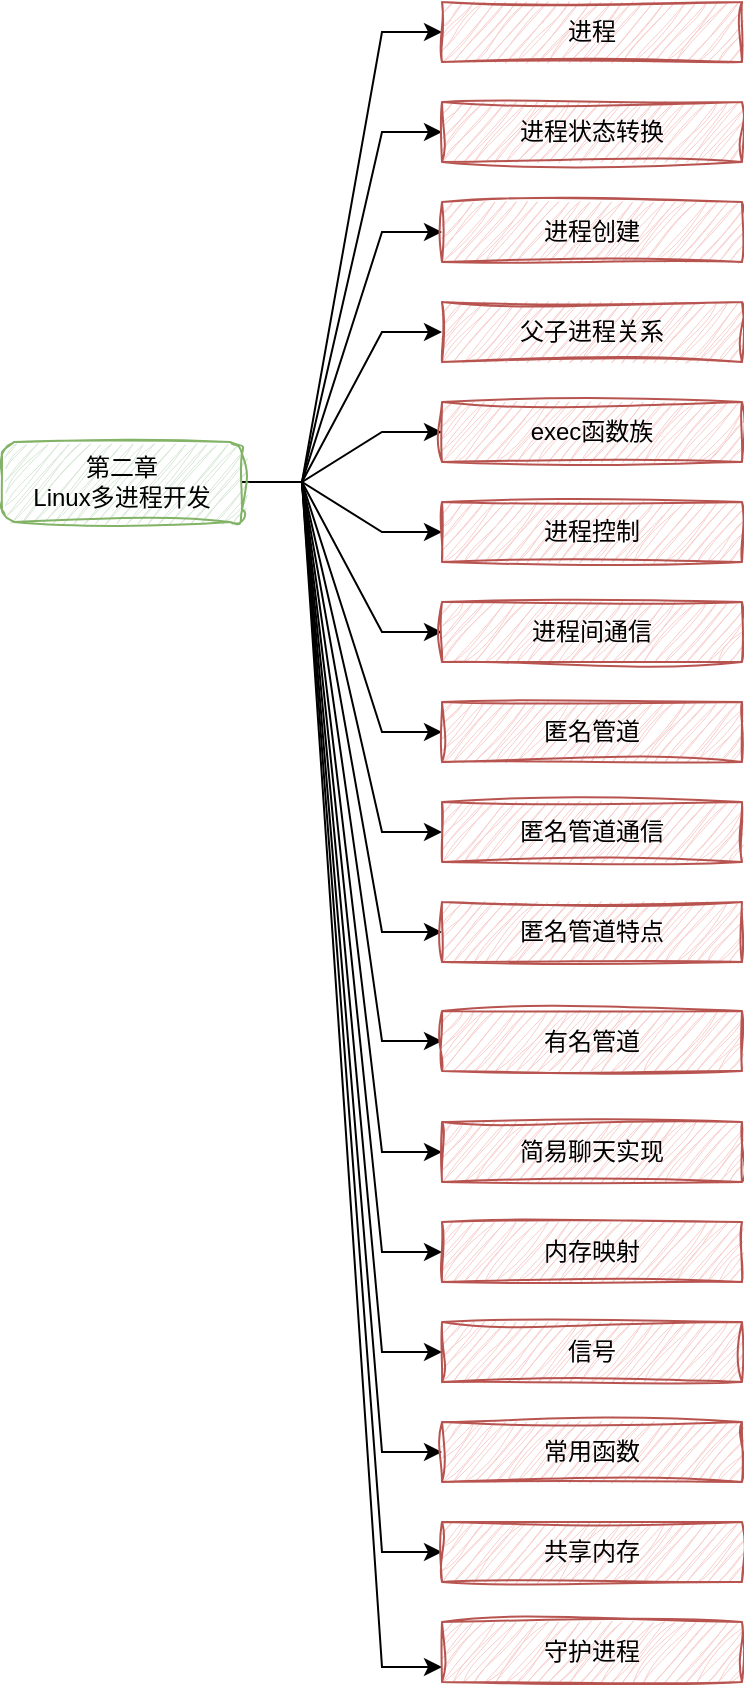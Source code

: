 <mxfile version="22.0.4" type="github">
  <diagram name="第 1 页" id="2bs5ZyLC9dE2MSnKkybB">
    <mxGraphModel dx="1426" dy="751" grid="1" gridSize="10" guides="1" tooltips="1" connect="1" arrows="1" fold="1" page="1" pageScale="1" pageWidth="827" pageHeight="1169" math="0" shadow="0">
      <root>
        <mxCell id="0" />
        <mxCell id="1" parent="0" />
        <mxCell id="sGKTkstdBS1jnYtq7SaR-38" style="edgeStyle=entityRelationEdgeStyle;rounded=0;orthogonalLoop=1;jettySize=auto;html=1;exitX=1;exitY=0.5;exitDx=0;exitDy=0;entryX=0;entryY=0.5;entryDx=0;entryDy=0;" parent="1" source="sGKTkstdBS1jnYtq7SaR-1" target="sGKTkstdBS1jnYtq7SaR-2" edge="1">
          <mxGeometry relative="1" as="geometry" />
        </mxCell>
        <mxCell id="sGKTkstdBS1jnYtq7SaR-39" style="edgeStyle=entityRelationEdgeStyle;rounded=0;orthogonalLoop=1;jettySize=auto;html=1;exitX=1;exitY=0.5;exitDx=0;exitDy=0;" parent="1" source="sGKTkstdBS1jnYtq7SaR-1" target="sGKTkstdBS1jnYtq7SaR-3" edge="1">
          <mxGeometry relative="1" as="geometry" />
        </mxCell>
        <mxCell id="sGKTkstdBS1jnYtq7SaR-40" style="edgeStyle=entityRelationEdgeStyle;rounded=0;orthogonalLoop=1;jettySize=auto;html=1;exitX=1;exitY=0.5;exitDx=0;exitDy=0;" parent="1" source="sGKTkstdBS1jnYtq7SaR-1" target="sGKTkstdBS1jnYtq7SaR-4" edge="1">
          <mxGeometry relative="1" as="geometry" />
        </mxCell>
        <mxCell id="sGKTkstdBS1jnYtq7SaR-41" style="edgeStyle=entityRelationEdgeStyle;rounded=0;orthogonalLoop=1;jettySize=auto;html=1;exitX=1;exitY=0.5;exitDx=0;exitDy=0;" parent="1" source="sGKTkstdBS1jnYtq7SaR-1" target="sGKTkstdBS1jnYtq7SaR-11" edge="1">
          <mxGeometry relative="1" as="geometry" />
        </mxCell>
        <mxCell id="sGKTkstdBS1jnYtq7SaR-42" style="edgeStyle=entityRelationEdgeStyle;rounded=0;orthogonalLoop=1;jettySize=auto;html=1;exitX=1;exitY=0.5;exitDx=0;exitDy=0;" parent="1" source="sGKTkstdBS1jnYtq7SaR-1" target="sGKTkstdBS1jnYtq7SaR-12" edge="1">
          <mxGeometry relative="1" as="geometry" />
        </mxCell>
        <mxCell id="sGKTkstdBS1jnYtq7SaR-43" style="edgeStyle=entityRelationEdgeStyle;rounded=0;orthogonalLoop=1;jettySize=auto;html=1;exitX=1;exitY=0.5;exitDx=0;exitDy=0;entryX=0;entryY=0.5;entryDx=0;entryDy=0;" parent="1" source="sGKTkstdBS1jnYtq7SaR-1" target="sGKTkstdBS1jnYtq7SaR-13" edge="1">
          <mxGeometry relative="1" as="geometry" />
        </mxCell>
        <mxCell id="sGKTkstdBS1jnYtq7SaR-44" style="edgeStyle=entityRelationEdgeStyle;rounded=0;orthogonalLoop=1;jettySize=auto;html=1;exitX=1;exitY=0.5;exitDx=0;exitDy=0;entryX=0;entryY=0.5;entryDx=0;entryDy=0;" parent="1" source="sGKTkstdBS1jnYtq7SaR-1" target="sGKTkstdBS1jnYtq7SaR-14" edge="1">
          <mxGeometry relative="1" as="geometry" />
        </mxCell>
        <mxCell id="sGKTkstdBS1jnYtq7SaR-45" style="edgeStyle=entityRelationEdgeStyle;rounded=0;orthogonalLoop=1;jettySize=auto;html=1;exitX=1;exitY=0.5;exitDx=0;exitDy=0;entryX=0;entryY=0.5;entryDx=0;entryDy=0;" parent="1" source="sGKTkstdBS1jnYtq7SaR-1" target="sGKTkstdBS1jnYtq7SaR-15" edge="1">
          <mxGeometry relative="1" as="geometry" />
        </mxCell>
        <mxCell id="sGKTkstdBS1jnYtq7SaR-46" style="edgeStyle=entityRelationEdgeStyle;rounded=0;orthogonalLoop=1;jettySize=auto;html=1;exitX=1;exitY=0.5;exitDx=0;exitDy=0;entryX=0;entryY=0.5;entryDx=0;entryDy=0;" parent="1" source="sGKTkstdBS1jnYtq7SaR-1" target="sGKTkstdBS1jnYtq7SaR-16" edge="1">
          <mxGeometry relative="1" as="geometry" />
        </mxCell>
        <mxCell id="sGKTkstdBS1jnYtq7SaR-47" style="edgeStyle=entityRelationEdgeStyle;rounded=0;orthogonalLoop=1;jettySize=auto;html=1;exitX=1;exitY=0.5;exitDx=0;exitDy=0;entryX=0;entryY=0.5;entryDx=0;entryDy=0;" parent="1" source="sGKTkstdBS1jnYtq7SaR-1" target="sGKTkstdBS1jnYtq7SaR-17" edge="1">
          <mxGeometry relative="1" as="geometry" />
        </mxCell>
        <mxCell id="sGKTkstdBS1jnYtq7SaR-49" style="edgeStyle=entityRelationEdgeStyle;rounded=0;orthogonalLoop=1;jettySize=auto;html=1;exitX=1;exitY=0.5;exitDx=0;exitDy=0;entryX=0;entryY=0.5;entryDx=0;entryDy=0;" parent="1" source="sGKTkstdBS1jnYtq7SaR-1" target="sGKTkstdBS1jnYtq7SaR-18" edge="1">
          <mxGeometry relative="1" as="geometry" />
        </mxCell>
        <mxCell id="sGKTkstdBS1jnYtq7SaR-50" style="edgeStyle=entityRelationEdgeStyle;rounded=0;orthogonalLoop=1;jettySize=auto;html=1;exitX=1;exitY=0.5;exitDx=0;exitDy=0;entryX=0;entryY=0.5;entryDx=0;entryDy=0;" parent="1" source="sGKTkstdBS1jnYtq7SaR-1" target="sGKTkstdBS1jnYtq7SaR-19" edge="1">
          <mxGeometry relative="1" as="geometry" />
        </mxCell>
        <mxCell id="sGKTkstdBS1jnYtq7SaR-51" style="edgeStyle=entityRelationEdgeStyle;rounded=0;orthogonalLoop=1;jettySize=auto;html=1;exitX=1;exitY=0.5;exitDx=0;exitDy=0;entryX=0;entryY=0.5;entryDx=0;entryDy=0;" parent="1" source="sGKTkstdBS1jnYtq7SaR-1" target="sGKTkstdBS1jnYtq7SaR-20" edge="1">
          <mxGeometry relative="1" as="geometry" />
        </mxCell>
        <mxCell id="sGKTkstdBS1jnYtq7SaR-52" style="edgeStyle=entityRelationEdgeStyle;rounded=0;orthogonalLoop=1;jettySize=auto;html=1;exitX=1;exitY=0.5;exitDx=0;exitDy=0;" parent="1" source="sGKTkstdBS1jnYtq7SaR-1" target="sGKTkstdBS1jnYtq7SaR-21" edge="1">
          <mxGeometry relative="1" as="geometry" />
        </mxCell>
        <mxCell id="sGKTkstdBS1jnYtq7SaR-53" style="edgeStyle=entityRelationEdgeStyle;rounded=0;orthogonalLoop=1;jettySize=auto;html=1;exitX=1;exitY=0.5;exitDx=0;exitDy=0;entryX=0;entryY=0.5;entryDx=0;entryDy=0;" parent="1" source="sGKTkstdBS1jnYtq7SaR-1" target="sGKTkstdBS1jnYtq7SaR-22" edge="1">
          <mxGeometry relative="1" as="geometry" />
        </mxCell>
        <mxCell id="sGKTkstdBS1jnYtq7SaR-54" style="edgeStyle=entityRelationEdgeStyle;rounded=0;orthogonalLoop=1;jettySize=auto;html=1;exitX=1;exitY=0.5;exitDx=0;exitDy=0;entryX=0;entryY=0.5;entryDx=0;entryDy=0;" parent="1" source="sGKTkstdBS1jnYtq7SaR-1" target="sGKTkstdBS1jnYtq7SaR-23" edge="1">
          <mxGeometry relative="1" as="geometry" />
        </mxCell>
        <mxCell id="sGKTkstdBS1jnYtq7SaR-55" style="edgeStyle=entityRelationEdgeStyle;rounded=0;orthogonalLoop=1;jettySize=auto;html=1;exitX=1;exitY=0.5;exitDx=0;exitDy=0;entryX=0;entryY=0.75;entryDx=0;entryDy=0;" parent="1" source="sGKTkstdBS1jnYtq7SaR-1" target="sGKTkstdBS1jnYtq7SaR-24" edge="1">
          <mxGeometry relative="1" as="geometry" />
        </mxCell>
        <mxCell id="sGKTkstdBS1jnYtq7SaR-1" value="第二章&lt;br&gt;Linux多进程开发" style="rounded=1;whiteSpace=wrap;html=1;fillColor=#d5e8d4;strokeColor=#82b366;sketch=1;curveFitting=1;jiggle=2;" parent="1" vertex="1">
          <mxGeometry x="10" y="300" width="120" height="40" as="geometry" />
        </mxCell>
        <mxCell id="sGKTkstdBS1jnYtq7SaR-2" value="进程" style="rounded=0;whiteSpace=wrap;html=1;fillColor=#f8cecc;strokeColor=#b85450;sketch=1;curveFitting=1;jiggle=2;glass=0;shadow=0;" parent="1" vertex="1">
          <mxGeometry x="230" y="80" width="150" height="30" as="geometry" />
        </mxCell>
        <mxCell id="sGKTkstdBS1jnYtq7SaR-3" value="进程状态转换" style="rounded=0;whiteSpace=wrap;html=1;fillColor=#f8cecc;strokeColor=#b85450;sketch=1;curveFitting=1;jiggle=2;glass=0;shadow=0;" parent="1" vertex="1">
          <mxGeometry x="230" y="130" width="150" height="30" as="geometry" />
        </mxCell>
        <mxCell id="sGKTkstdBS1jnYtq7SaR-4" value="进程创建" style="rounded=0;whiteSpace=wrap;html=1;fillColor=#f8cecc;strokeColor=#b85450;sketch=1;curveFitting=1;jiggle=2;glass=0;shadow=0;" parent="1" vertex="1">
          <mxGeometry x="230" y="180" width="150" height="30" as="geometry" />
        </mxCell>
        <mxCell id="sGKTkstdBS1jnYtq7SaR-11" value="父子进程关系" style="rounded=0;whiteSpace=wrap;html=1;fillColor=#f8cecc;strokeColor=#b85450;sketch=1;curveFitting=1;jiggle=2;glass=0;shadow=0;" parent="1" vertex="1">
          <mxGeometry x="230" y="230" width="150" height="30" as="geometry" />
        </mxCell>
        <mxCell id="sGKTkstdBS1jnYtq7SaR-12" value="exec函数族" style="rounded=0;whiteSpace=wrap;html=1;fillColor=#f8cecc;strokeColor=#b85450;sketch=1;curveFitting=1;jiggle=2;glass=0;shadow=0;" parent="1" vertex="1">
          <mxGeometry x="230" y="280" width="150" height="30" as="geometry" />
        </mxCell>
        <mxCell id="sGKTkstdBS1jnYtq7SaR-13" value="进程控制" style="rounded=0;whiteSpace=wrap;html=1;fillColor=#f8cecc;strokeColor=#b85450;sketch=1;curveFitting=1;jiggle=2;glass=0;shadow=0;" parent="1" vertex="1">
          <mxGeometry x="230" y="330" width="150" height="30" as="geometry" />
        </mxCell>
        <mxCell id="sGKTkstdBS1jnYtq7SaR-14" value="进程间通信" style="rounded=0;whiteSpace=wrap;html=1;fillColor=#f8cecc;strokeColor=#b85450;sketch=1;curveFitting=1;jiggle=2;glass=0;shadow=0;" parent="1" vertex="1">
          <mxGeometry x="230" y="380" width="150" height="30" as="geometry" />
        </mxCell>
        <mxCell id="sGKTkstdBS1jnYtq7SaR-15" value="匿名管道" style="rounded=0;whiteSpace=wrap;html=1;fillColor=#f8cecc;strokeColor=#b85450;sketch=1;curveFitting=1;jiggle=2;glass=0;shadow=0;" parent="1" vertex="1">
          <mxGeometry x="230" y="430" width="150" height="30" as="geometry" />
        </mxCell>
        <mxCell id="sGKTkstdBS1jnYtq7SaR-16" value="匿名管道通信" style="rounded=0;whiteSpace=wrap;html=1;fillColor=#f8cecc;strokeColor=#b85450;sketch=1;curveFitting=1;jiggle=2;glass=0;shadow=0;" parent="1" vertex="1">
          <mxGeometry x="230" y="480" width="150" height="30" as="geometry" />
        </mxCell>
        <mxCell id="sGKTkstdBS1jnYtq7SaR-17" value="匿名管道特点" style="rounded=0;whiteSpace=wrap;html=1;fillColor=#f8cecc;strokeColor=#b85450;sketch=1;curveFitting=1;jiggle=2;glass=0;shadow=0;" parent="1" vertex="1">
          <mxGeometry x="230" y="530" width="150" height="30" as="geometry" />
        </mxCell>
        <mxCell id="sGKTkstdBS1jnYtq7SaR-18" value="有名管道" style="rounded=0;whiteSpace=wrap;html=1;fillColor=#f8cecc;strokeColor=#b85450;sketch=1;curveFitting=1;jiggle=2;glass=0;shadow=0;" parent="1" vertex="1">
          <mxGeometry x="230" y="584.5" width="150" height="30" as="geometry" />
        </mxCell>
        <mxCell id="sGKTkstdBS1jnYtq7SaR-19" value="简易聊天实现" style="rounded=0;whiteSpace=wrap;html=1;fillColor=#f8cecc;strokeColor=#b85450;sketch=1;curveFitting=1;jiggle=2;glass=0;shadow=0;" parent="1" vertex="1">
          <mxGeometry x="230" y="640" width="150" height="30" as="geometry" />
        </mxCell>
        <mxCell id="sGKTkstdBS1jnYtq7SaR-20" value="内存映射" style="rounded=0;whiteSpace=wrap;html=1;fillColor=#f8cecc;strokeColor=#b85450;sketch=1;curveFitting=1;jiggle=2;glass=0;shadow=0;" parent="1" vertex="1">
          <mxGeometry x="230" y="690" width="150" height="30" as="geometry" />
        </mxCell>
        <mxCell id="sGKTkstdBS1jnYtq7SaR-21" value="信号" style="rounded=0;whiteSpace=wrap;html=1;fillColor=#f8cecc;strokeColor=#b85450;sketch=1;curveFitting=1;jiggle=2;glass=0;shadow=0;" parent="1" vertex="1">
          <mxGeometry x="230" y="740" width="150" height="30" as="geometry" />
        </mxCell>
        <mxCell id="sGKTkstdBS1jnYtq7SaR-22" value="常用函数" style="rounded=0;whiteSpace=wrap;html=1;fillColor=#f8cecc;strokeColor=#b85450;sketch=1;curveFitting=1;jiggle=2;glass=0;shadow=0;" parent="1" vertex="1">
          <mxGeometry x="230" y="790" width="150" height="30" as="geometry" />
        </mxCell>
        <mxCell id="sGKTkstdBS1jnYtq7SaR-23" value="共享内存" style="rounded=0;whiteSpace=wrap;html=1;fillColor=#f8cecc;strokeColor=#b85450;sketch=1;curveFitting=1;jiggle=2;glass=0;shadow=0;" parent="1" vertex="1">
          <mxGeometry x="230" y="840" width="150" height="30" as="geometry" />
        </mxCell>
        <mxCell id="sGKTkstdBS1jnYtq7SaR-24" value="守护进程" style="rounded=0;whiteSpace=wrap;html=1;fillColor=#f8cecc;strokeColor=#b85450;sketch=1;curveFitting=1;jiggle=2;glass=0;shadow=0;" parent="1" vertex="1">
          <mxGeometry x="230" y="890" width="150" height="30" as="geometry" />
        </mxCell>
      </root>
    </mxGraphModel>
  </diagram>
</mxfile>
